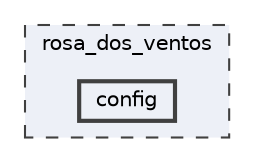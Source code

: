 digraph "rosa_dos_ventos/config"
{
 // LATEX_PDF_SIZE
  bgcolor="transparent";
  edge [fontname=Helvetica,fontsize=10,labelfontname=Helvetica,labelfontsize=10];
  node [fontname=Helvetica,fontsize=10,shape=box,height=0.2,width=0.4];
  compound=true
  subgraph clusterdir_573ee8a7e84fe7b175afc59f65d5a3a3 {
    graph [ bgcolor="#edf0f7", pencolor="grey25", label="rosa_dos_ventos", fontname=Helvetica,fontsize=10 style="filled,dashed", URL="dir_573ee8a7e84fe7b175afc59f65d5a3a3.html",tooltip=""]
  dir_6b33b989ca04e174053101e4ab48fa4c [label="config", fillcolor="#edf0f7", color="grey25", style="filled,bold", URL="dir_6b33b989ca04e174053101e4ab48fa4c.html",tooltip=""];
  }
}
